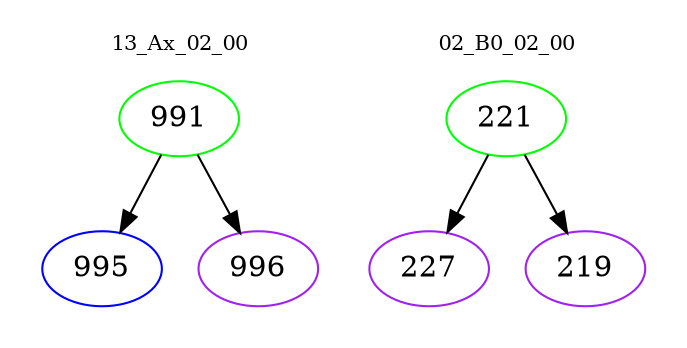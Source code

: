digraph{
subgraph cluster_0 {
color = white
label = "13_Ax_02_00";
fontsize=10;
T0_991 [label="991", color="green"]
T0_991 -> T0_995 [color="black"]
T0_995 [label="995", color="blue"]
T0_991 -> T0_996 [color="black"]
T0_996 [label="996", color="purple"]
}
subgraph cluster_1 {
color = white
label = "02_B0_02_00";
fontsize=10;
T1_221 [label="221", color="green"]
T1_221 -> T1_227 [color="black"]
T1_227 [label="227", color="purple"]
T1_221 -> T1_219 [color="black"]
T1_219 [label="219", color="purple"]
}
}
